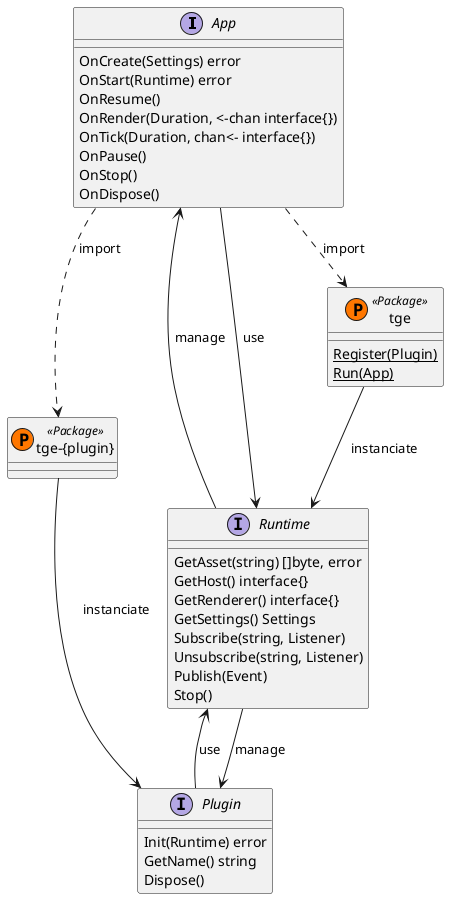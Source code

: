 ```plantuml
@startuml API
' Components
interface App {
    OnCreate(Settings) error
    OnStart(Runtime) error
    OnResume()
    OnRender(Duration, <-chan interface{})
    OnTick(Duration, chan<- interface{})
    OnPause()
    OnStop()
    OnDispose()
}

class tge << (P,#FF7700) Package >> {
    {static} Register(Plugin)
    {static} Run(App)
}

class "tge-{plugin}" << (P,#FF7700) Package >> {
}

interface Runtime {
    GetAsset(string) []byte, error
    GetHost() interface{}
    GetRenderer() interface{}
    GetSettings() Settings
    Subscribe(string, Listener)
	Unsubscribe(string, Listener)
    Publish(Event)
    Stop()
}

interface Plugin{    
    Init(Runtime) error
    GetName() string
    Dispose()
}

' Relations
App ..> tge : import
App ..> "tge-{plugin}" : import

App <-- Runtime : manage
App --> Runtime : use
tge --> Runtime : instanciate

Runtime --> Plugin : manage
Plugin --> Runtime  : use
"tge-{plugin}" --> Plugin : instanciate

@enduml
```